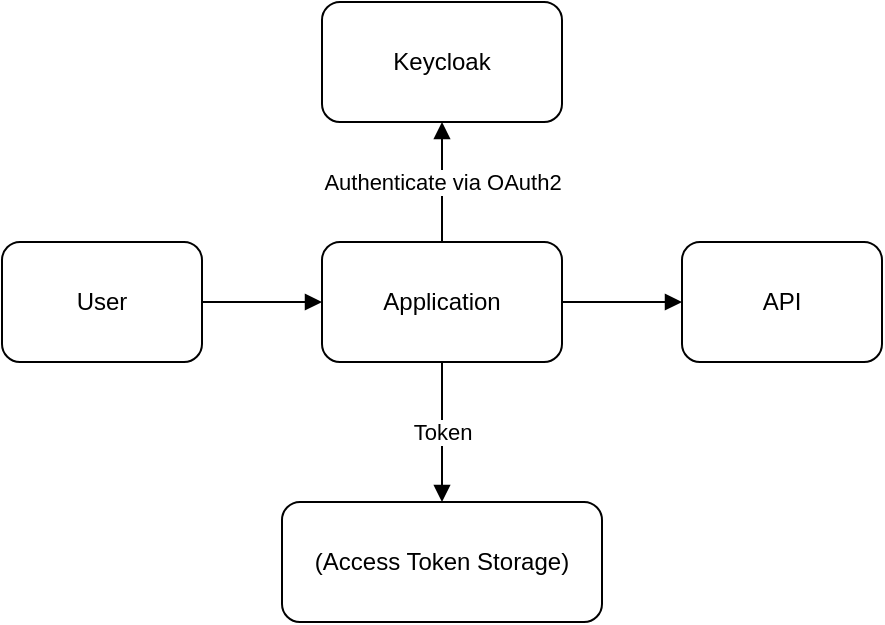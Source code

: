 <mxfile version="27.1.5">
  <diagram name="OAuth2 Keycloak Flow" id="1lyy6dk26HAYInuWovnP">
    <mxGraphModel dx="980" dy="970" grid="1" gridSize="10" guides="1" tooltips="1" connect="1" arrows="1" fold="1" page="1" pageScale="1" pageWidth="827" pageHeight="1169" math="0" shadow="0">
      <root>
        <mxCell id="0" />
        <mxCell id="1" parent="0" />
        <mxCell id="DRl6FD_GMfhqHSkW8_ng-1" value="User" style="rounded=1;whiteSpace=wrap;html=1;" vertex="1" parent="1">
          <mxGeometry x="194" y="550" width="100" height="60" as="geometry" />
        </mxCell>
        <mxCell id="DRl6FD_GMfhqHSkW8_ng-2" value="Application" style="rounded=1;whiteSpace=wrap;html=1;" vertex="1" parent="1">
          <mxGeometry x="354" y="550" width="120" height="60" as="geometry" />
        </mxCell>
        <mxCell id="DRl6FD_GMfhqHSkW8_ng-3" value="Keycloak" style="rounded=1;whiteSpace=wrap;html=1;" vertex="1" parent="1">
          <mxGeometry x="354" y="430" width="120" height="60" as="geometry" />
        </mxCell>
        <mxCell id="DRl6FD_GMfhqHSkW8_ng-4" value="API" style="rounded=1;whiteSpace=wrap;html=1;" vertex="1" parent="1">
          <mxGeometry x="534" y="550" width="100" height="60" as="geometry" />
        </mxCell>
        <mxCell id="DRl6FD_GMfhqHSkW8_ng-5" value="(Access Token Storage)" style="rounded=1;whiteSpace=wrap;html=1;" vertex="1" parent="1">
          <mxGeometry x="334" y="680" width="160" height="60" as="geometry" />
        </mxCell>
        <mxCell id="DRl6FD_GMfhqHSkW8_ng-6" style="endArrow=block;html=1;" edge="1" parent="1" source="DRl6FD_GMfhqHSkW8_ng-1" target="DRl6FD_GMfhqHSkW8_ng-2">
          <mxGeometry relative="1" as="geometry" />
        </mxCell>
        <mxCell id="DRl6FD_GMfhqHSkW8_ng-7" value="Authenticate via OAuth2" style="endArrow=block;html=1;" edge="1" parent="1" source="DRl6FD_GMfhqHSkW8_ng-2" target="DRl6FD_GMfhqHSkW8_ng-3">
          <mxGeometry relative="1" as="geometry" />
        </mxCell>
        <mxCell id="DRl6FD_GMfhqHSkW8_ng-8" value="Token" style="endArrow=block;html=1;" edge="1" parent="1" source="DRl6FD_GMfhqHSkW8_ng-2" target="DRl6FD_GMfhqHSkW8_ng-5">
          <mxGeometry relative="1" as="geometry" />
        </mxCell>
        <mxCell id="DRl6FD_GMfhqHSkW8_ng-9" style="endArrow=block;html=1;" edge="1" parent="1" source="DRl6FD_GMfhqHSkW8_ng-2" target="DRl6FD_GMfhqHSkW8_ng-4">
          <mxGeometry relative="1" as="geometry" />
        </mxCell>
      </root>
    </mxGraphModel>
  </diagram>
</mxfile>
